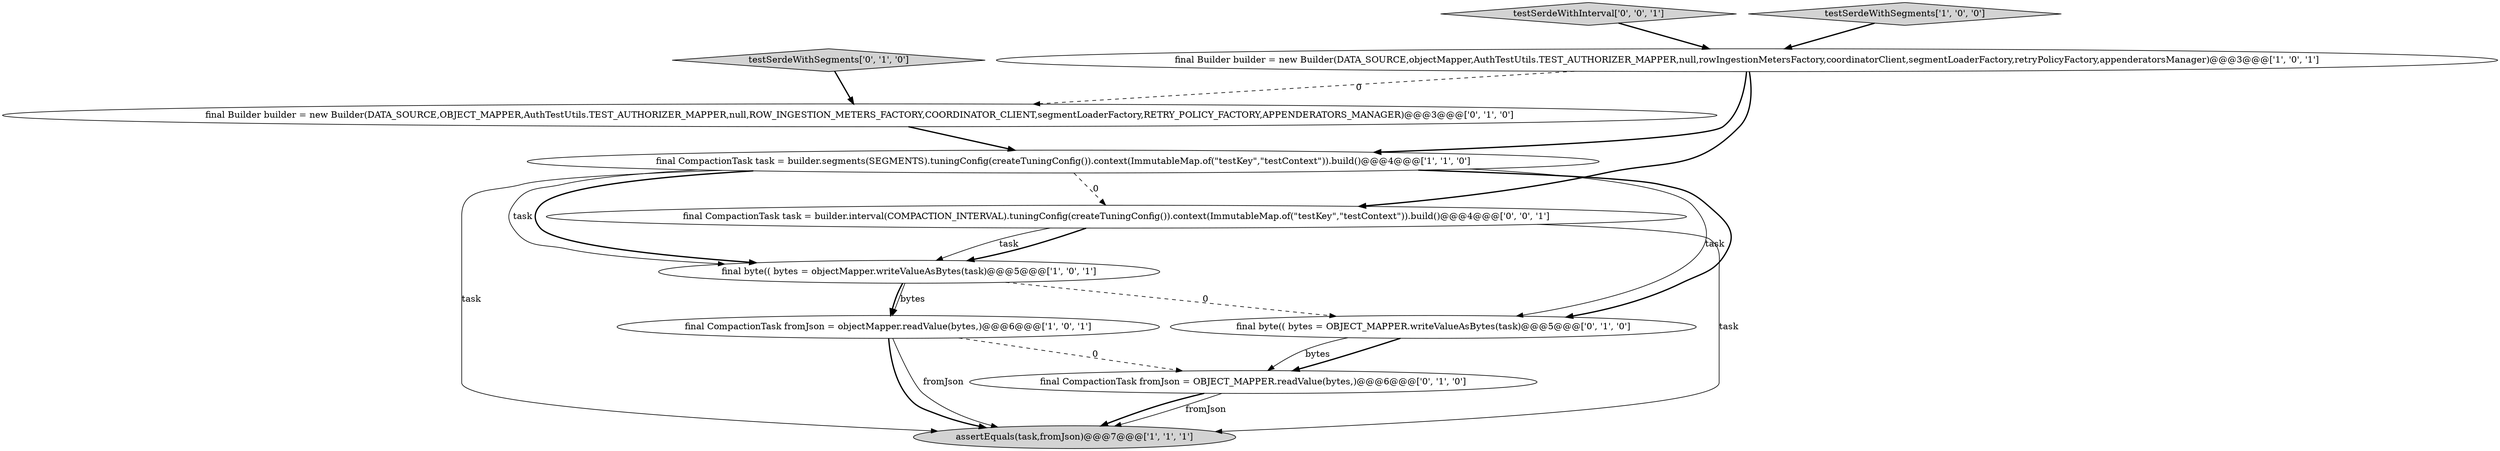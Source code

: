digraph {
5 [style = filled, label = "final byte(( bytes = objectMapper.writeValueAsBytes(task)@@@5@@@['1', '0', '1']", fillcolor = white, shape = ellipse image = "AAA0AAABBB1BBB"];
2 [style = filled, label = "final CompactionTask fromJson = objectMapper.readValue(bytes,)@@@6@@@['1', '0', '1']", fillcolor = white, shape = ellipse image = "AAA0AAABBB1BBB"];
3 [style = filled, label = "final CompactionTask task = builder.segments(SEGMENTS).tuningConfig(createTuningConfig()).context(ImmutableMap.of(\"testKey\",\"testContext\")).build()@@@4@@@['1', '1', '0']", fillcolor = white, shape = ellipse image = "AAA0AAABBB1BBB"];
10 [style = filled, label = "testSerdeWithInterval['0', '0', '1']", fillcolor = lightgray, shape = diamond image = "AAA0AAABBB3BBB"];
4 [style = filled, label = "testSerdeWithSegments['1', '0', '0']", fillcolor = lightgray, shape = diamond image = "AAA0AAABBB1BBB"];
0 [style = filled, label = "assertEquals(task,fromJson)@@@7@@@['1', '1', '1']", fillcolor = lightgray, shape = ellipse image = "AAA0AAABBB1BBB"];
11 [style = filled, label = "final CompactionTask task = builder.interval(COMPACTION_INTERVAL).tuningConfig(createTuningConfig()).context(ImmutableMap.of(\"testKey\",\"testContext\")).build()@@@4@@@['0', '0', '1']", fillcolor = white, shape = ellipse image = "AAA0AAABBB3BBB"];
9 [style = filled, label = "testSerdeWithSegments['0', '1', '0']", fillcolor = lightgray, shape = diamond image = "AAA0AAABBB2BBB"];
7 [style = filled, label = "final byte(( bytes = OBJECT_MAPPER.writeValueAsBytes(task)@@@5@@@['0', '1', '0']", fillcolor = white, shape = ellipse image = "AAA1AAABBB2BBB"];
1 [style = filled, label = "final Builder builder = new Builder(DATA_SOURCE,objectMapper,AuthTestUtils.TEST_AUTHORIZER_MAPPER,null,rowIngestionMetersFactory,coordinatorClient,segmentLoaderFactory,retryPolicyFactory,appenderatorsManager)@@@3@@@['1', '0', '1']", fillcolor = white, shape = ellipse image = "AAA0AAABBB1BBB"];
6 [style = filled, label = "final Builder builder = new Builder(DATA_SOURCE,OBJECT_MAPPER,AuthTestUtils.TEST_AUTHORIZER_MAPPER,null,ROW_INGESTION_METERS_FACTORY,COORDINATOR_CLIENT,segmentLoaderFactory,RETRY_POLICY_FACTORY,APPENDERATORS_MANAGER)@@@3@@@['0', '1', '0']", fillcolor = white, shape = ellipse image = "AAA1AAABBB2BBB"];
8 [style = filled, label = "final CompactionTask fromJson = OBJECT_MAPPER.readValue(bytes,)@@@6@@@['0', '1', '0']", fillcolor = white, shape = ellipse image = "AAA1AAABBB2BBB"];
5->2 [style = bold, label=""];
5->7 [style = dashed, label="0"];
7->8 [style = bold, label=""];
8->0 [style = bold, label=""];
2->8 [style = dashed, label="0"];
3->7 [style = solid, label="task"];
11->5 [style = solid, label="task"];
3->11 [style = dashed, label="0"];
8->0 [style = solid, label="fromJson"];
3->7 [style = bold, label=""];
3->5 [style = bold, label=""];
3->5 [style = solid, label="task"];
4->1 [style = bold, label=""];
1->11 [style = bold, label=""];
9->6 [style = bold, label=""];
7->8 [style = solid, label="bytes"];
3->0 [style = solid, label="task"];
10->1 [style = bold, label=""];
11->0 [style = solid, label="task"];
1->3 [style = bold, label=""];
6->3 [style = bold, label=""];
2->0 [style = solid, label="fromJson"];
5->2 [style = solid, label="bytes"];
2->0 [style = bold, label=""];
1->6 [style = dashed, label="0"];
11->5 [style = bold, label=""];
}
